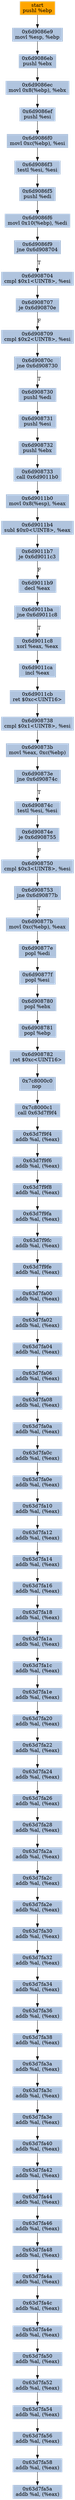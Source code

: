 digraph G {
node[shape=rectangle,style=filled,fillcolor=lightsteelblue,color=lightsteelblue]
bgcolor="transparent"
a0x6d9086e8pushl_ebp[label="start\npushl %ebp",color="lightgrey",fillcolor="orange"];
a0x6d9086e9movl_esp_ebp[label="0x6d9086e9\nmovl %esp, %ebp"];
a0x6d9086ebpushl_ebx[label="0x6d9086eb\npushl %ebx"];
a0x6d9086ecmovl_0x8ebp__ebx[label="0x6d9086ec\nmovl 0x8(%ebp), %ebx"];
a0x6d9086efpushl_esi[label="0x6d9086ef\npushl %esi"];
a0x6d9086f0movl_0xcebp__esi[label="0x6d9086f0\nmovl 0xc(%ebp), %esi"];
a0x6d9086f3testl_esi_esi[label="0x6d9086f3\ntestl %esi, %esi"];
a0x6d9086f5pushl_edi[label="0x6d9086f5\npushl %edi"];
a0x6d9086f6movl_0x10ebp__edi[label="0x6d9086f6\nmovl 0x10(%ebp), %edi"];
a0x6d9086f9jne_0x6d908704[label="0x6d9086f9\njne 0x6d908704"];
a0x6d908704cmpl_0x1UINT8_esi[label="0x6d908704\ncmpl $0x1<UINT8>, %esi"];
a0x6d908707je_0x6d90870e[label="0x6d908707\nje 0x6d90870e"];
a0x6d908709cmpl_0x2UINT8_esi[label="0x6d908709\ncmpl $0x2<UINT8>, %esi"];
a0x6d90870cjne_0x6d908730[label="0x6d90870c\njne 0x6d908730"];
a0x6d908730pushl_edi[label="0x6d908730\npushl %edi"];
a0x6d908731pushl_esi[label="0x6d908731\npushl %esi"];
a0x6d908732pushl_ebx[label="0x6d908732\npushl %ebx"];
a0x6d908733call_0x6d9011b0[label="0x6d908733\ncall 0x6d9011b0"];
a0x6d9011b0movl_0x8esp__eax[label="0x6d9011b0\nmovl 0x8(%esp), %eax"];
a0x6d9011b4subl_0x0UINT8_eax[label="0x6d9011b4\nsubl $0x0<UINT8>, %eax"];
a0x6d9011b7je_0x6d9011c3[label="0x6d9011b7\nje 0x6d9011c3"];
a0x6d9011b9decl_eax[label="0x6d9011b9\ndecl %eax"];
a0x6d9011bajne_0x6d9011c8[label="0x6d9011ba\njne 0x6d9011c8"];
a0x6d9011c8xorl_eax_eax[label="0x6d9011c8\nxorl %eax, %eax"];
a0x6d9011caincl_eax[label="0x6d9011ca\nincl %eax"];
a0x6d9011cbret_0xcUINT16[label="0x6d9011cb\nret $0xc<UINT16>"];
a0x6d908738cmpl_0x1UINT8_esi[label="0x6d908738\ncmpl $0x1<UINT8>, %esi"];
a0x6d90873bmovl_eax_0xcebp_[label="0x6d90873b\nmovl %eax, 0xc(%ebp)"];
a0x6d90873ejne_0x6d90874c[label="0x6d90873e\njne 0x6d90874c"];
a0x6d90874ctestl_esi_esi[label="0x6d90874c\ntestl %esi, %esi"];
a0x6d90874eje_0x6d908755[label="0x6d90874e\nje 0x6d908755"];
a0x6d908750cmpl_0x3UINT8_esi[label="0x6d908750\ncmpl $0x3<UINT8>, %esi"];
a0x6d908753jne_0x6d90877b[label="0x6d908753\njne 0x6d90877b"];
a0x6d90877bmovl_0xcebp__eax[label="0x6d90877b\nmovl 0xc(%ebp), %eax"];
a0x6d90877epopl_edi[label="0x6d90877e\npopl %edi"];
a0x6d90877fpopl_esi[label="0x6d90877f\npopl %esi"];
a0x6d908780popl_ebx[label="0x6d908780\npopl %ebx"];
a0x6d908781popl_ebp[label="0x6d908781\npopl %ebp"];
a0x6d908782ret_0xcUINT16[label="0x6d908782\nret $0xc<UINT16>"];
a0x7c8000c0nop_[label="0x7c8000c0\nnop "];
a0x7c8000c1call_0x63d7f9f4[label="0x7c8000c1\ncall 0x63d7f9f4"];
a0x63d7f9f4addb_al_eax_[label="0x63d7f9f4\naddb %al, (%eax)"];
a0x63d7f9f6addb_al_eax_[label="0x63d7f9f6\naddb %al, (%eax)"];
a0x63d7f9f8addb_al_eax_[label="0x63d7f9f8\naddb %al, (%eax)"];
a0x63d7f9faaddb_al_eax_[label="0x63d7f9fa\naddb %al, (%eax)"];
a0x63d7f9fcaddb_al_eax_[label="0x63d7f9fc\naddb %al, (%eax)"];
a0x63d7f9feaddb_al_eax_[label="0x63d7f9fe\naddb %al, (%eax)"];
a0x63d7fa00addb_al_eax_[label="0x63d7fa00\naddb %al, (%eax)"];
a0x63d7fa02addb_al_eax_[label="0x63d7fa02\naddb %al, (%eax)"];
a0x63d7fa04addb_al_eax_[label="0x63d7fa04\naddb %al, (%eax)"];
a0x63d7fa06addb_al_eax_[label="0x63d7fa06\naddb %al, (%eax)"];
a0x63d7fa08addb_al_eax_[label="0x63d7fa08\naddb %al, (%eax)"];
a0x63d7fa0aaddb_al_eax_[label="0x63d7fa0a\naddb %al, (%eax)"];
a0x63d7fa0caddb_al_eax_[label="0x63d7fa0c\naddb %al, (%eax)"];
a0x63d7fa0eaddb_al_eax_[label="0x63d7fa0e\naddb %al, (%eax)"];
a0x63d7fa10addb_al_eax_[label="0x63d7fa10\naddb %al, (%eax)"];
a0x63d7fa12addb_al_eax_[label="0x63d7fa12\naddb %al, (%eax)"];
a0x63d7fa14addb_al_eax_[label="0x63d7fa14\naddb %al, (%eax)"];
a0x63d7fa16addb_al_eax_[label="0x63d7fa16\naddb %al, (%eax)"];
a0x63d7fa18addb_al_eax_[label="0x63d7fa18\naddb %al, (%eax)"];
a0x63d7fa1aaddb_al_eax_[label="0x63d7fa1a\naddb %al, (%eax)"];
a0x63d7fa1caddb_al_eax_[label="0x63d7fa1c\naddb %al, (%eax)"];
a0x63d7fa1eaddb_al_eax_[label="0x63d7fa1e\naddb %al, (%eax)"];
a0x63d7fa20addb_al_eax_[label="0x63d7fa20\naddb %al, (%eax)"];
a0x63d7fa22addb_al_eax_[label="0x63d7fa22\naddb %al, (%eax)"];
a0x63d7fa24addb_al_eax_[label="0x63d7fa24\naddb %al, (%eax)"];
a0x63d7fa26addb_al_eax_[label="0x63d7fa26\naddb %al, (%eax)"];
a0x63d7fa28addb_al_eax_[label="0x63d7fa28\naddb %al, (%eax)"];
a0x63d7fa2aaddb_al_eax_[label="0x63d7fa2a\naddb %al, (%eax)"];
a0x63d7fa2caddb_al_eax_[label="0x63d7fa2c\naddb %al, (%eax)"];
a0x63d7fa2eaddb_al_eax_[label="0x63d7fa2e\naddb %al, (%eax)"];
a0x63d7fa30addb_al_eax_[label="0x63d7fa30\naddb %al, (%eax)"];
a0x63d7fa32addb_al_eax_[label="0x63d7fa32\naddb %al, (%eax)"];
a0x63d7fa34addb_al_eax_[label="0x63d7fa34\naddb %al, (%eax)"];
a0x63d7fa36addb_al_eax_[label="0x63d7fa36\naddb %al, (%eax)"];
a0x63d7fa38addb_al_eax_[label="0x63d7fa38\naddb %al, (%eax)"];
a0x63d7fa3aaddb_al_eax_[label="0x63d7fa3a\naddb %al, (%eax)"];
a0x63d7fa3caddb_al_eax_[label="0x63d7fa3c\naddb %al, (%eax)"];
a0x63d7fa3eaddb_al_eax_[label="0x63d7fa3e\naddb %al, (%eax)"];
a0x63d7fa40addb_al_eax_[label="0x63d7fa40\naddb %al, (%eax)"];
a0x63d7fa42addb_al_eax_[label="0x63d7fa42\naddb %al, (%eax)"];
a0x63d7fa44addb_al_eax_[label="0x63d7fa44\naddb %al, (%eax)"];
a0x63d7fa46addb_al_eax_[label="0x63d7fa46\naddb %al, (%eax)"];
a0x63d7fa48addb_al_eax_[label="0x63d7fa48\naddb %al, (%eax)"];
a0x63d7fa4aaddb_al_eax_[label="0x63d7fa4a\naddb %al, (%eax)"];
a0x63d7fa4caddb_al_eax_[label="0x63d7fa4c\naddb %al, (%eax)"];
a0x63d7fa4eaddb_al_eax_[label="0x63d7fa4e\naddb %al, (%eax)"];
a0x63d7fa50addb_al_eax_[label="0x63d7fa50\naddb %al, (%eax)"];
a0x63d7fa52addb_al_eax_[label="0x63d7fa52\naddb %al, (%eax)"];
a0x63d7fa54addb_al_eax_[label="0x63d7fa54\naddb %al, (%eax)"];
a0x63d7fa56addb_al_eax_[label="0x63d7fa56\naddb %al, (%eax)"];
a0x63d7fa58addb_al_eax_[label="0x63d7fa58\naddb %al, (%eax)"];
a0x63d7fa5aaddb_al_eax_[label="0x63d7fa5a\naddb %al, (%eax)"];
a0x6d9086e8pushl_ebp -> a0x6d9086e9movl_esp_ebp [color="#000000"];
a0x6d9086e9movl_esp_ebp -> a0x6d9086ebpushl_ebx [color="#000000"];
a0x6d9086ebpushl_ebx -> a0x6d9086ecmovl_0x8ebp__ebx [color="#000000"];
a0x6d9086ecmovl_0x8ebp__ebx -> a0x6d9086efpushl_esi [color="#000000"];
a0x6d9086efpushl_esi -> a0x6d9086f0movl_0xcebp__esi [color="#000000"];
a0x6d9086f0movl_0xcebp__esi -> a0x6d9086f3testl_esi_esi [color="#000000"];
a0x6d9086f3testl_esi_esi -> a0x6d9086f5pushl_edi [color="#000000"];
a0x6d9086f5pushl_edi -> a0x6d9086f6movl_0x10ebp__edi [color="#000000"];
a0x6d9086f6movl_0x10ebp__edi -> a0x6d9086f9jne_0x6d908704 [color="#000000"];
a0x6d9086f9jne_0x6d908704 -> a0x6d908704cmpl_0x1UINT8_esi [color="#000000",label="T"];
a0x6d908704cmpl_0x1UINT8_esi -> a0x6d908707je_0x6d90870e [color="#000000"];
a0x6d908707je_0x6d90870e -> a0x6d908709cmpl_0x2UINT8_esi [color="#000000",label="F"];
a0x6d908709cmpl_0x2UINT8_esi -> a0x6d90870cjne_0x6d908730 [color="#000000"];
a0x6d90870cjne_0x6d908730 -> a0x6d908730pushl_edi [color="#000000",label="T"];
a0x6d908730pushl_edi -> a0x6d908731pushl_esi [color="#000000"];
a0x6d908731pushl_esi -> a0x6d908732pushl_ebx [color="#000000"];
a0x6d908732pushl_ebx -> a0x6d908733call_0x6d9011b0 [color="#000000"];
a0x6d908733call_0x6d9011b0 -> a0x6d9011b0movl_0x8esp__eax [color="#000000"];
a0x6d9011b0movl_0x8esp__eax -> a0x6d9011b4subl_0x0UINT8_eax [color="#000000"];
a0x6d9011b4subl_0x0UINT8_eax -> a0x6d9011b7je_0x6d9011c3 [color="#000000"];
a0x6d9011b7je_0x6d9011c3 -> a0x6d9011b9decl_eax [color="#000000",label="F"];
a0x6d9011b9decl_eax -> a0x6d9011bajne_0x6d9011c8 [color="#000000"];
a0x6d9011bajne_0x6d9011c8 -> a0x6d9011c8xorl_eax_eax [color="#000000",label="T"];
a0x6d9011c8xorl_eax_eax -> a0x6d9011caincl_eax [color="#000000"];
a0x6d9011caincl_eax -> a0x6d9011cbret_0xcUINT16 [color="#000000"];
a0x6d9011cbret_0xcUINT16 -> a0x6d908738cmpl_0x1UINT8_esi [color="#000000"];
a0x6d908738cmpl_0x1UINT8_esi -> a0x6d90873bmovl_eax_0xcebp_ [color="#000000"];
a0x6d90873bmovl_eax_0xcebp_ -> a0x6d90873ejne_0x6d90874c [color="#000000"];
a0x6d90873ejne_0x6d90874c -> a0x6d90874ctestl_esi_esi [color="#000000",label="T"];
a0x6d90874ctestl_esi_esi -> a0x6d90874eje_0x6d908755 [color="#000000"];
a0x6d90874eje_0x6d908755 -> a0x6d908750cmpl_0x3UINT8_esi [color="#000000",label="F"];
a0x6d908750cmpl_0x3UINT8_esi -> a0x6d908753jne_0x6d90877b [color="#000000"];
a0x6d908753jne_0x6d90877b -> a0x6d90877bmovl_0xcebp__eax [color="#000000",label="T"];
a0x6d90877bmovl_0xcebp__eax -> a0x6d90877epopl_edi [color="#000000"];
a0x6d90877epopl_edi -> a0x6d90877fpopl_esi [color="#000000"];
a0x6d90877fpopl_esi -> a0x6d908780popl_ebx [color="#000000"];
a0x6d908780popl_ebx -> a0x6d908781popl_ebp [color="#000000"];
a0x6d908781popl_ebp -> a0x6d908782ret_0xcUINT16 [color="#000000"];
a0x6d908782ret_0xcUINT16 -> a0x7c8000c0nop_ [color="#000000"];
a0x7c8000c0nop_ -> a0x7c8000c1call_0x63d7f9f4 [color="#000000"];
a0x7c8000c1call_0x63d7f9f4 -> a0x63d7f9f4addb_al_eax_ [color="#000000"];
a0x63d7f9f4addb_al_eax_ -> a0x63d7f9f6addb_al_eax_ [color="#000000"];
a0x63d7f9f6addb_al_eax_ -> a0x63d7f9f8addb_al_eax_ [color="#000000"];
a0x63d7f9f8addb_al_eax_ -> a0x63d7f9faaddb_al_eax_ [color="#000000"];
a0x63d7f9faaddb_al_eax_ -> a0x63d7f9fcaddb_al_eax_ [color="#000000"];
a0x63d7f9fcaddb_al_eax_ -> a0x63d7f9feaddb_al_eax_ [color="#000000"];
a0x63d7f9feaddb_al_eax_ -> a0x63d7fa00addb_al_eax_ [color="#000000"];
a0x63d7fa00addb_al_eax_ -> a0x63d7fa02addb_al_eax_ [color="#000000"];
a0x63d7fa02addb_al_eax_ -> a0x63d7fa04addb_al_eax_ [color="#000000"];
a0x63d7fa04addb_al_eax_ -> a0x63d7fa06addb_al_eax_ [color="#000000"];
a0x63d7fa06addb_al_eax_ -> a0x63d7fa08addb_al_eax_ [color="#000000"];
a0x63d7fa08addb_al_eax_ -> a0x63d7fa0aaddb_al_eax_ [color="#000000"];
a0x63d7fa0aaddb_al_eax_ -> a0x63d7fa0caddb_al_eax_ [color="#000000"];
a0x63d7fa0caddb_al_eax_ -> a0x63d7fa0eaddb_al_eax_ [color="#000000"];
a0x63d7fa0eaddb_al_eax_ -> a0x63d7fa10addb_al_eax_ [color="#000000"];
a0x63d7fa10addb_al_eax_ -> a0x63d7fa12addb_al_eax_ [color="#000000"];
a0x63d7fa12addb_al_eax_ -> a0x63d7fa14addb_al_eax_ [color="#000000"];
a0x63d7fa14addb_al_eax_ -> a0x63d7fa16addb_al_eax_ [color="#000000"];
a0x63d7fa16addb_al_eax_ -> a0x63d7fa18addb_al_eax_ [color="#000000"];
a0x63d7fa18addb_al_eax_ -> a0x63d7fa1aaddb_al_eax_ [color="#000000"];
a0x63d7fa1aaddb_al_eax_ -> a0x63d7fa1caddb_al_eax_ [color="#000000"];
a0x63d7fa1caddb_al_eax_ -> a0x63d7fa1eaddb_al_eax_ [color="#000000"];
a0x63d7fa1eaddb_al_eax_ -> a0x63d7fa20addb_al_eax_ [color="#000000"];
a0x63d7fa20addb_al_eax_ -> a0x63d7fa22addb_al_eax_ [color="#000000"];
a0x63d7fa22addb_al_eax_ -> a0x63d7fa24addb_al_eax_ [color="#000000"];
a0x63d7fa24addb_al_eax_ -> a0x63d7fa26addb_al_eax_ [color="#000000"];
a0x63d7fa26addb_al_eax_ -> a0x63d7fa28addb_al_eax_ [color="#000000"];
a0x63d7fa28addb_al_eax_ -> a0x63d7fa2aaddb_al_eax_ [color="#000000"];
a0x63d7fa2aaddb_al_eax_ -> a0x63d7fa2caddb_al_eax_ [color="#000000"];
a0x63d7fa2caddb_al_eax_ -> a0x63d7fa2eaddb_al_eax_ [color="#000000"];
a0x63d7fa2eaddb_al_eax_ -> a0x63d7fa30addb_al_eax_ [color="#000000"];
a0x63d7fa30addb_al_eax_ -> a0x63d7fa32addb_al_eax_ [color="#000000"];
a0x63d7fa32addb_al_eax_ -> a0x63d7fa34addb_al_eax_ [color="#000000"];
a0x63d7fa34addb_al_eax_ -> a0x63d7fa36addb_al_eax_ [color="#000000"];
a0x63d7fa36addb_al_eax_ -> a0x63d7fa38addb_al_eax_ [color="#000000"];
a0x63d7fa38addb_al_eax_ -> a0x63d7fa3aaddb_al_eax_ [color="#000000"];
a0x63d7fa3aaddb_al_eax_ -> a0x63d7fa3caddb_al_eax_ [color="#000000"];
a0x63d7fa3caddb_al_eax_ -> a0x63d7fa3eaddb_al_eax_ [color="#000000"];
a0x63d7fa3eaddb_al_eax_ -> a0x63d7fa40addb_al_eax_ [color="#000000"];
a0x63d7fa40addb_al_eax_ -> a0x63d7fa42addb_al_eax_ [color="#000000"];
a0x63d7fa42addb_al_eax_ -> a0x63d7fa44addb_al_eax_ [color="#000000"];
a0x63d7fa44addb_al_eax_ -> a0x63d7fa46addb_al_eax_ [color="#000000"];
a0x63d7fa46addb_al_eax_ -> a0x63d7fa48addb_al_eax_ [color="#000000"];
a0x63d7fa48addb_al_eax_ -> a0x63d7fa4aaddb_al_eax_ [color="#000000"];
a0x63d7fa4aaddb_al_eax_ -> a0x63d7fa4caddb_al_eax_ [color="#000000"];
a0x63d7fa4caddb_al_eax_ -> a0x63d7fa4eaddb_al_eax_ [color="#000000"];
a0x63d7fa4eaddb_al_eax_ -> a0x63d7fa50addb_al_eax_ [color="#000000"];
a0x63d7fa50addb_al_eax_ -> a0x63d7fa52addb_al_eax_ [color="#000000"];
a0x63d7fa52addb_al_eax_ -> a0x63d7fa54addb_al_eax_ [color="#000000"];
a0x63d7fa54addb_al_eax_ -> a0x63d7fa56addb_al_eax_ [color="#000000"];
a0x63d7fa56addb_al_eax_ -> a0x63d7fa58addb_al_eax_ [color="#000000"];
a0x63d7fa58addb_al_eax_ -> a0x63d7fa5aaddb_al_eax_ [color="#000000"];
}
